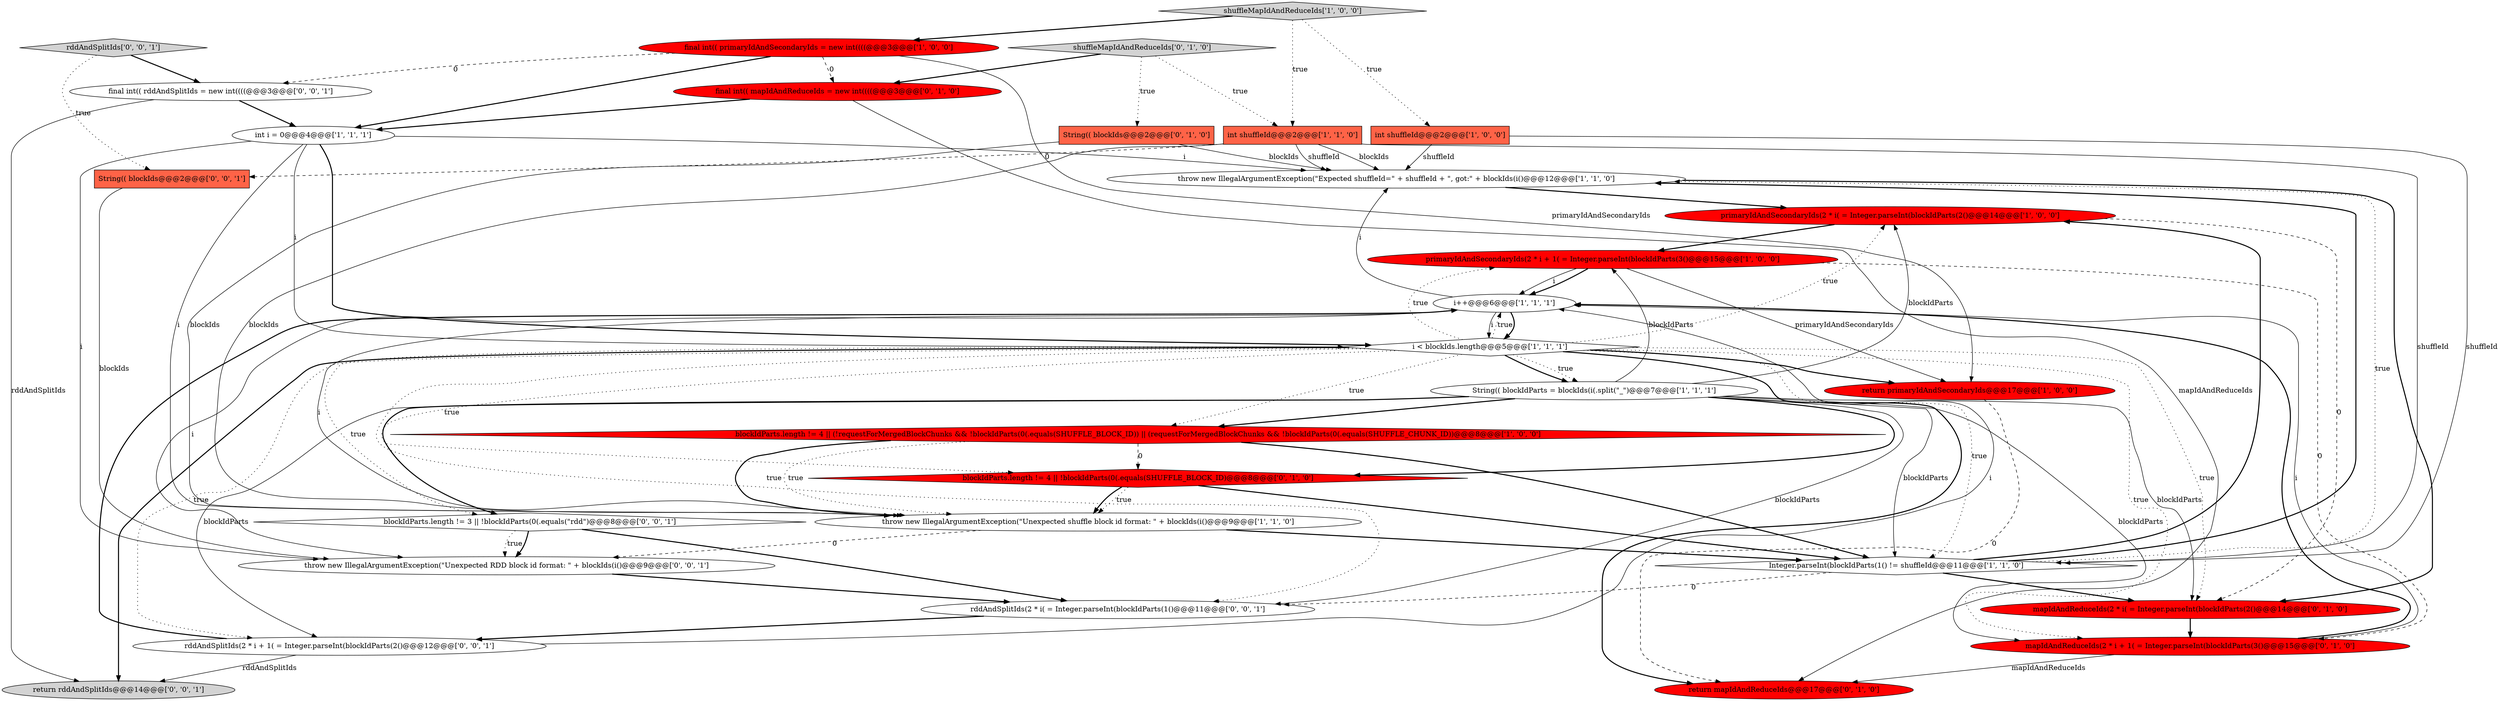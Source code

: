digraph {
12 [style = filled, label = "throw new IllegalArgumentException(\"Expected shuffleId=\" + shuffleId + \", got:\" + blockIds(i()@@@12@@@['1', '1', '0']", fillcolor = white, shape = ellipse image = "AAA0AAABBB1BBB"];
22 [style = filled, label = "throw new IllegalArgumentException(\"Unexpected RDD block id format: \" + blockIds(i()@@@9@@@['0', '0', '1']", fillcolor = white, shape = ellipse image = "AAA0AAABBB3BBB"];
1 [style = filled, label = "primaryIdAndSecondaryIds(2 * i + 1( = Integer.parseInt(blockIdParts(3()@@@15@@@['1', '0', '0']", fillcolor = red, shape = ellipse image = "AAA1AAABBB1BBB"];
9 [style = filled, label = "Integer.parseInt(blockIdParts(1() != shuffleId@@@11@@@['1', '1', '0']", fillcolor = white, shape = diamond image = "AAA0AAABBB1BBB"];
19 [style = filled, label = "return mapIdAndReduceIds@@@17@@@['0', '1', '0']", fillcolor = red, shape = ellipse image = "AAA1AAABBB2BBB"];
23 [style = filled, label = "rddAndSplitIds['0', '0', '1']", fillcolor = lightgray, shape = diamond image = "AAA0AAABBB3BBB"];
29 [style = filled, label = "final int(( rddAndSplitIds = new int((((@@@3@@@['0', '0', '1']", fillcolor = white, shape = ellipse image = "AAA0AAABBB3BBB"];
24 [style = filled, label = "blockIdParts.length != 3 || !blockIdParts(0(.equals(\"rdd\")@@@8@@@['0', '0', '1']", fillcolor = white, shape = diamond image = "AAA0AAABBB3BBB"];
13 [style = filled, label = "String(( blockIdParts = blockIds(i(.split(\"_\")@@@7@@@['1', '1', '1']", fillcolor = white, shape = ellipse image = "AAA0AAABBB1BBB"];
26 [style = filled, label = "rddAndSplitIds(2 * i + 1( = Integer.parseInt(blockIdParts(2()@@@12@@@['0', '0', '1']", fillcolor = white, shape = ellipse image = "AAA0AAABBB3BBB"];
27 [style = filled, label = "String(( blockIds@@@2@@@['0', '0', '1']", fillcolor = tomato, shape = box image = "AAA0AAABBB3BBB"];
4 [style = filled, label = "return primaryIdAndSecondaryIds@@@17@@@['1', '0', '0']", fillcolor = red, shape = ellipse image = "AAA1AAABBB1BBB"];
14 [style = filled, label = "i++@@@6@@@['1', '1', '1']", fillcolor = white, shape = ellipse image = "AAA0AAABBB1BBB"];
18 [style = filled, label = "shuffleMapIdAndReduceIds['0', '1', '0']", fillcolor = lightgray, shape = diamond image = "AAA0AAABBB2BBB"];
20 [style = filled, label = "blockIdParts.length != 4 || !blockIdParts(0(.equals(SHUFFLE_BLOCK_ID)@@@8@@@['0', '1', '0']", fillcolor = red, shape = diamond image = "AAA1AAABBB2BBB"];
10 [style = filled, label = "blockIdParts.length != 4 || (!requestForMergedBlockChunks && !blockIdParts(0(.equals(SHUFFLE_BLOCK_ID)) || (requestForMergedBlockChunks && !blockIdParts(0(.equals(SHUFFLE_CHUNK_ID))@@@8@@@['1', '0', '0']", fillcolor = red, shape = diamond image = "AAA1AAABBB1BBB"];
8 [style = filled, label = "int i = 0@@@4@@@['1', '1', '1']", fillcolor = white, shape = ellipse image = "AAA0AAABBB1BBB"];
11 [style = filled, label = "throw new IllegalArgumentException(\"Unexpected shuffle block id format: \" + blockIds(i()@@@9@@@['1', '1', '0']", fillcolor = white, shape = ellipse image = "AAA0AAABBB1BBB"];
2 [style = filled, label = "i < blockIds.length@@@5@@@['1', '1', '1']", fillcolor = white, shape = diamond image = "AAA0AAABBB1BBB"];
7 [style = filled, label = "shuffleMapIdAndReduceIds['1', '0', '0']", fillcolor = lightgray, shape = diamond image = "AAA0AAABBB1BBB"];
6 [style = filled, label = "primaryIdAndSecondaryIds(2 * i( = Integer.parseInt(blockIdParts(2()@@@14@@@['1', '0', '0']", fillcolor = red, shape = ellipse image = "AAA1AAABBB1BBB"];
21 [style = filled, label = "final int(( mapIdAndReduceIds = new int((((@@@3@@@['0', '1', '0']", fillcolor = red, shape = ellipse image = "AAA1AAABBB2BBB"];
25 [style = filled, label = "return rddAndSplitIds@@@14@@@['0', '0', '1']", fillcolor = lightgray, shape = ellipse image = "AAA0AAABBB3BBB"];
17 [style = filled, label = "mapIdAndReduceIds(2 * i( = Integer.parseInt(blockIdParts(2()@@@14@@@['0', '1', '0']", fillcolor = red, shape = ellipse image = "AAA1AAABBB2BBB"];
5 [style = filled, label = "int shuffleId@@@2@@@['1', '1', '0']", fillcolor = tomato, shape = box image = "AAA0AAABBB1BBB"];
28 [style = filled, label = "rddAndSplitIds(2 * i( = Integer.parseInt(blockIdParts(1()@@@11@@@['0', '0', '1']", fillcolor = white, shape = ellipse image = "AAA0AAABBB3BBB"];
3 [style = filled, label = "int shuffleId@@@2@@@['1', '0', '0']", fillcolor = tomato, shape = box image = "AAA0AAABBB1BBB"];
0 [style = filled, label = "final int(( primaryIdAndSecondaryIds = new int((((@@@3@@@['1', '0', '0']", fillcolor = red, shape = ellipse image = "AAA1AAABBB1BBB"];
15 [style = filled, label = "String(( blockIds@@@2@@@['0', '1', '0']", fillcolor = tomato, shape = box image = "AAA0AAABBB2BBB"];
16 [style = filled, label = "mapIdAndReduceIds(2 * i + 1( = Integer.parseInt(blockIdParts(3()@@@15@@@['0', '1', '0']", fillcolor = red, shape = ellipse image = "AAA1AAABBB2BBB"];
1->4 [style = solid, label="primaryIdAndSecondaryIds"];
9->12 [style = dotted, label="true"];
3->9 [style = solid, label="shuffleId"];
20->11 [style = dotted, label="true"];
20->9 [style = bold, label=""];
14->11 [style = solid, label="i"];
18->15 [style = dotted, label="true"];
21->8 [style = bold, label=""];
26->25 [style = solid, label="rddAndSplitIds"];
13->9 [style = solid, label="blockIdParts"];
13->16 [style = solid, label="blockIdParts"];
11->9 [style = bold, label=""];
9->6 [style = bold, label=""];
23->29 [style = bold, label=""];
13->6 [style = solid, label="blockIdParts"];
0->8 [style = bold, label=""];
16->14 [style = bold, label=""];
10->20 [style = dashed, label="0"];
3->12 [style = solid, label="shuffleId"];
2->25 [style = bold, label=""];
17->16 [style = bold, label=""];
8->2 [style = solid, label="i"];
27->22 [style = solid, label="blockIds"];
2->10 [style = dotted, label="true"];
10->11 [style = bold, label=""];
2->20 [style = dotted, label="true"];
24->28 [style = bold, label=""];
8->11 [style = solid, label="i"];
2->24 [style = dotted, label="true"];
11->22 [style = dashed, label="0"];
1->14 [style = solid, label="i"];
26->14 [style = bold, label=""];
9->17 [style = bold, label=""];
21->19 [style = solid, label="mapIdAndReduceIds"];
7->0 [style = bold, label=""];
14->12 [style = solid, label="i"];
6->17 [style = dashed, label="0"];
2->4 [style = bold, label=""];
2->28 [style = dotted, label="true"];
16->19 [style = solid, label="mapIdAndReduceIds"];
5->27 [style = dashed, label="0"];
14->22 [style = solid, label="i"];
13->1 [style = solid, label="blockIdParts"];
24->22 [style = dotted, label="true"];
23->27 [style = dotted, label="true"];
18->5 [style = dotted, label="true"];
13->10 [style = bold, label=""];
13->24 [style = bold, label=""];
5->12 [style = solid, label="blockIds"];
12->17 [style = bold, label=""];
28->26 [style = bold, label=""];
22->28 [style = bold, label=""];
7->5 [style = dotted, label="true"];
6->1 [style = bold, label=""];
13->28 [style = solid, label="blockIdParts"];
2->9 [style = dotted, label="true"];
8->2 [style = bold, label=""];
15->11 [style = solid, label="blockIds"];
2->6 [style = dotted, label="true"];
10->11 [style = dotted, label="true"];
5->9 [style = solid, label="shuffleId"];
0->29 [style = dashed, label="0"];
2->26 [style = dotted, label="true"];
4->19 [style = dashed, label="0"];
2->14 [style = dotted, label="true"];
14->2 [style = bold, label=""];
10->9 [style = bold, label=""];
9->12 [style = bold, label=""];
18->21 [style = bold, label=""];
13->26 [style = solid, label="blockIdParts"];
8->12 [style = solid, label="i"];
5->11 [style = solid, label="blockIds"];
2->16 [style = dotted, label="true"];
26->14 [style = solid, label="i"];
20->11 [style = bold, label=""];
0->4 [style = solid, label="primaryIdAndSecondaryIds"];
29->8 [style = bold, label=""];
2->19 [style = bold, label=""];
13->17 [style = solid, label="blockIdParts"];
2->17 [style = dotted, label="true"];
9->28 [style = dashed, label="0"];
8->22 [style = solid, label="i"];
12->6 [style = bold, label=""];
24->22 [style = bold, label=""];
2->13 [style = bold, label=""];
5->12 [style = solid, label="shuffleId"];
16->14 [style = solid, label="i"];
7->3 [style = dotted, label="true"];
2->1 [style = dotted, label="true"];
0->21 [style = dashed, label="0"];
1->16 [style = dashed, label="0"];
1->14 [style = bold, label=""];
29->25 [style = solid, label="rddAndSplitIds"];
15->12 [style = solid, label="blockIds"];
2->13 [style = dotted, label="true"];
14->2 [style = solid, label="i"];
13->20 [style = bold, label=""];
}

